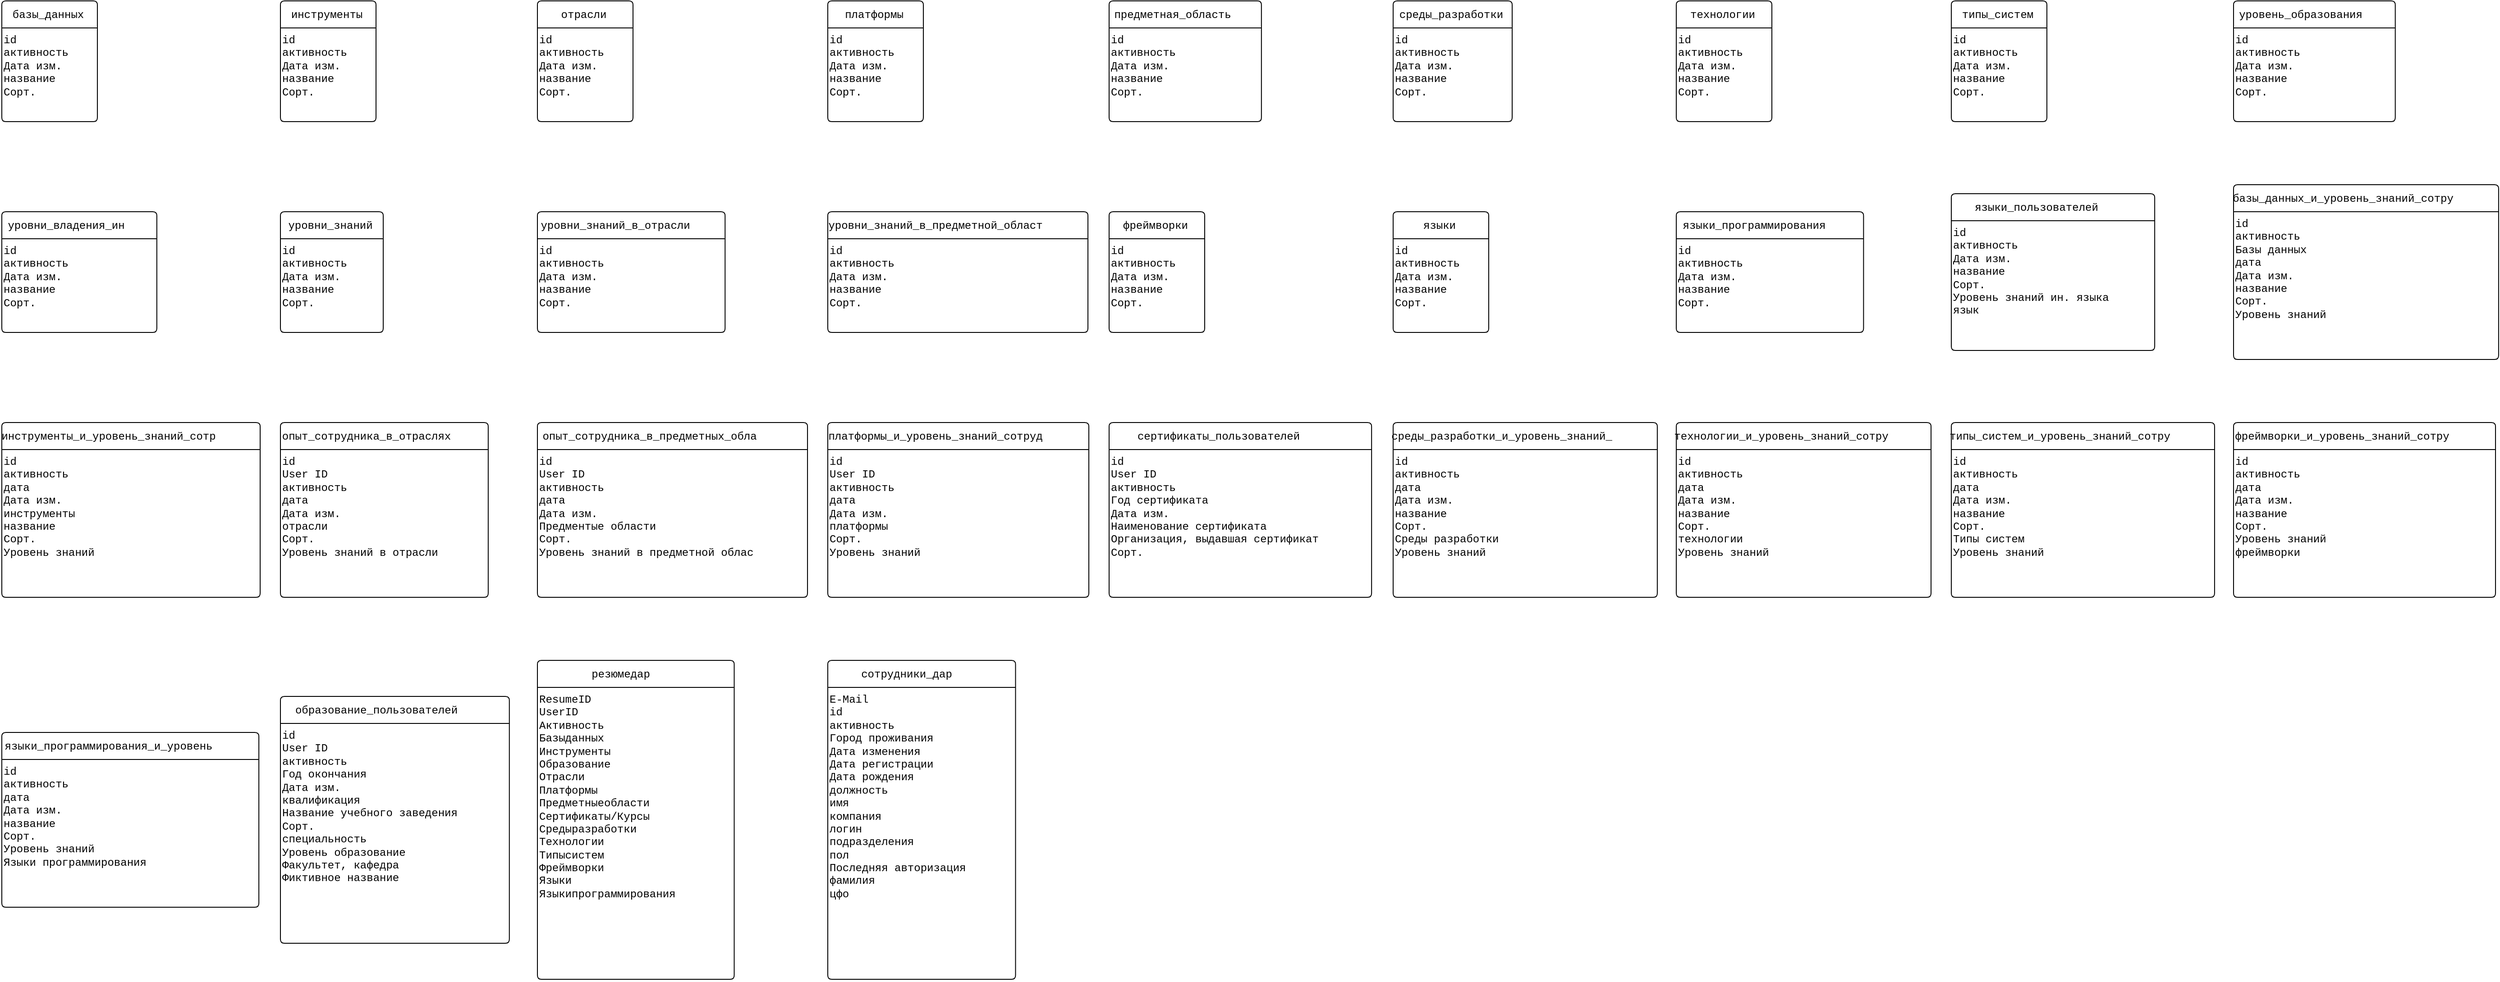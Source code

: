<mxfile version="24.6.4" type="device">
  <diagram name="Page 2" id="0">
    <mxGraphModel dx="2353" dy="2127" grid="1" gridSize="10" guides="1" tooltips="1" connect="1" arrows="1" fold="1" page="1" pageScale="1" pageWidth="827" pageHeight="1169" math="0" shadow="0">
      <root>
        <mxCell id="0" />
        <mxCell id="1" parent="0" />
        <mxCell id="2" style="graphMlID=entity0;gradientDirection=east;shape=swimlane;startSize=30;rounded=1;arcSize=5;collapsible=0;strokeWidth=1.0;swimlaneFillColor=#FFFFFF;" parent="1" vertex="1">
          <mxGeometry x="40" y="40" width="106" height="134" as="geometry" />
        </mxCell>
        <mxCell id="0.0.0" value="id&lt;br/&gt;активность&lt;br/&gt;Дата изм.&lt;br/&gt;название&lt;br/&gt;Сорт.&amp;#x9;&amp;#x9;&amp;#x9;&amp;#x9;&amp;#x9;&amp;#x9;" style="text;html=1;spacing=0;align=left;fontFamily=courier;fontSize=12;fontStyle=0;=center;swimlaneFillColor=#FFFFFF;" parent="2" vertex="1">
          <mxGeometry x="2" y="31.668" width="102" height="104" as="geometry" />
        </mxCell>
        <mxCell id="0.0.1" value="базы_данных" style="text;html=1;spacing=0;align=center;fontFamily=courier;fontSize=12;fontStyle=0;=center;swimlaneFillColor=#FFFFFF;" parent="2" vertex="1">
          <mxGeometry y="4" width="102" height="22" as="geometry" />
        </mxCell>
        <mxCell id="3" style="graphMlID=entity1;gradientDirection=east;shape=swimlane;startSize=30;rounded=1;arcSize=5;collapsible=0;strokeWidth=1.0;swimlaneFillColor=#FFFFFF;" parent="1" vertex="1">
          <mxGeometry x="2515" y="244" width="293.96" height="194" as="geometry" />
        </mxCell>
        <mxCell id="0.1.0" value="id&lt;br/&gt;активность&lt;br/&gt;Базы данных&lt;br/&gt;дата&lt;br/&gt;Дата изм.&lt;br/&gt;название&lt;br/&gt;Сорт.&lt;br/&gt;Уровень знаний&amp;#x9;&amp;#x9;&amp;#x9;&amp;#x9;&amp;#x9;&amp;#x9;" style="text;html=1;spacing=0;align=left;fontFamily=courier;fontSize=12;fontStyle=0;=center;swimlaneFillColor=#FFFFFF;" parent="3" vertex="1">
          <mxGeometry x="2" y="31.668" width="241" height="164" as="geometry" />
        </mxCell>
        <mxCell id="0.1.1" value="базы_данных_и_уровень_знаний_сотру" style="text;html=1;spacing=0;align=center;fontFamily=courier;fontSize=12;fontStyle=0;=center;swimlaneFillColor=#FFFFFF;" parent="3" vertex="1">
          <mxGeometry y="4" width="241" height="22" as="geometry" />
        </mxCell>
        <mxCell id="4" style="graphMlID=entity2;gradientDirection=east;shape=swimlane;startSize=30;rounded=1;arcSize=5;collapsible=0;strokeWidth=1.0;swimlaneFillColor=#FFFFFF;" parent="1" vertex="1">
          <mxGeometry x="349" y="40" width="106" height="134" as="geometry" />
        </mxCell>
        <mxCell id="0.2.0" value="id&lt;br/&gt;активность&lt;br/&gt;Дата изм.&lt;br/&gt;название&lt;br/&gt;Сорт.&amp;#x9;&amp;#x9;&amp;#x9;&amp;#x9;&amp;#x9;&amp;#x9;" style="text;html=1;spacing=0;align=left;fontFamily=courier;fontSize=12;fontStyle=0;=center;swimlaneFillColor=#FFFFFF;" parent="4" vertex="1">
          <mxGeometry x="2" y="31.668" width="102" height="104" as="geometry" />
        </mxCell>
        <mxCell id="0.2.1" value="инструменты" style="text;html=1;spacing=0;align=center;fontFamily=courier;fontSize=12;fontStyle=0;=center;swimlaneFillColor=#FFFFFF;" parent="4" vertex="1">
          <mxGeometry y="4" width="102" height="22" as="geometry" />
        </mxCell>
        <mxCell id="5" style="graphMlID=entity3;gradientDirection=east;shape=swimlane;startSize=30;rounded=1;arcSize=5;collapsible=0;strokeWidth=1.0;swimlaneFillColor=#FFFFFF;" parent="1" vertex="1">
          <mxGeometry x="40" y="508" width="286.52" height="194" as="geometry" />
        </mxCell>
        <mxCell id="0.3.0" value="id&lt;br/&gt;активность&lt;br/&gt;дата&lt;br/&gt;Дата изм.&lt;br/&gt;инструменты&lt;br/&gt;название&lt;br/&gt;Сорт.&lt;br/&gt;Уровень знаний&amp;#x9;&amp;#x9;&amp;#x9;&amp;#x9;&amp;#x9;&amp;#x9;" style="text;html=1;spacing=0;align=left;fontFamily=courier;fontSize=12;fontStyle=0;=center;swimlaneFillColor=#FFFFFF;" parent="5" vertex="1">
          <mxGeometry x="2" y="31.668" width="235" height="164" as="geometry" />
        </mxCell>
        <mxCell id="0.3.1" value="инструменты_и_уровень_знаний_сотр" style="text;html=1;spacing=0;align=center;fontFamily=courier;fontSize=12;fontStyle=0;=center;swimlaneFillColor=#FFFFFF;" parent="5" vertex="1">
          <mxGeometry y="4" width="235" height="22" as="geometry" />
        </mxCell>
        <mxCell id="6" style="graphMlID=entity4;gradientDirection=east;shape=swimlane;startSize=30;rounded=1;arcSize=5;collapsible=0;strokeWidth=1.0;swimlaneFillColor=#FFFFFF;" parent="1" vertex="1">
          <mxGeometry x="349" y="812" width="253.88" height="274" as="geometry" />
        </mxCell>
        <mxCell id="0.4.0" value="id&lt;br/&gt;User ID&lt;br/&gt;активность&lt;br/&gt;Год окончания&lt;br/&gt;Дата изм.&lt;br/&gt;квалификация&lt;br/&gt;Название учебного заведения&lt;br/&gt;Сорт.&lt;br/&gt;специальность&lt;br/&gt;Уровень образование&lt;br/&gt;Факультет, кафедра&lt;br/&gt;Фиктивное название&amp;#x9;&amp;#x9;&amp;#x9;&amp;#x9;&amp;#x9;&amp;#x9;" style="text;html=1;spacing=0;align=left;fontFamily=courier;fontSize=12;fontStyle=0;=center;swimlaneFillColor=#FFFFFF;" parent="6" vertex="1">
          <mxGeometry x="2" y="31.668" width="211" height="244" as="geometry" />
        </mxCell>
        <mxCell id="0.4.1" value="образование_пользователей" style="text;html=1;spacing=0;align=center;fontFamily=courier;fontSize=12;fontStyle=0;=center;swimlaneFillColor=#FFFFFF;" parent="6" vertex="1">
          <mxGeometry y="4" width="211" height="22" as="geometry" />
        </mxCell>
        <mxCell id="7" style="graphMlID=entity5;gradientDirection=east;shape=swimlane;startSize=30;rounded=1;arcSize=5;collapsible=0;strokeWidth=1.0;swimlaneFillColor=#FFFFFF;" parent="1" vertex="1">
          <mxGeometry x="349" y="508" width="230.44" height="194" as="geometry" />
        </mxCell>
        <mxCell id="0.5.0" value="id&lt;br/&gt;User ID&lt;br/&gt;активность&lt;br/&gt;дата&lt;br/&gt;Дата изм.&lt;br/&gt;отрасли&lt;br/&gt;Сорт.&lt;br/&gt;Уровень знаний в отрасли&amp;#x9;&amp;#x9;&amp;#x9;&amp;#x9;&amp;#x9;&amp;#x9;" style="text;html=1;spacing=0;align=left;fontFamily=courier;fontSize=12;fontStyle=0;=center;swimlaneFillColor=#FFFFFF;" parent="7" vertex="1">
          <mxGeometry x="2" y="31.668" width="189" height="164" as="geometry" />
        </mxCell>
        <mxCell id="0.5.1" value="опыт_сотрудника_в_отраслях" style="text;html=1;spacing=0;align=center;fontFamily=courier;fontSize=12;fontStyle=0;=center;swimlaneFillColor=#FFFFFF;" parent="7" vertex="1">
          <mxGeometry y="4" width="189" height="22" as="geometry" />
        </mxCell>
        <mxCell id="8" style="graphMlID=entity6;gradientDirection=east;shape=swimlane;startSize=30;rounded=1;arcSize=5;collapsible=0;strokeWidth=1.0;swimlaneFillColor=#FFFFFF;" parent="1" vertex="1">
          <mxGeometry x="634" y="508" width="299.52" height="194" as="geometry" />
        </mxCell>
        <mxCell id="0.6.0" value="id&lt;br/&gt;User ID&lt;br/&gt;активность&lt;br/&gt;дата&lt;br/&gt;Дата изм.&lt;br/&gt;Предментые области&lt;br/&gt;Сорт.&lt;br/&gt;Уровень знаний в предметной облас&amp;#x9;&amp;#x9;&amp;#x9;&amp;#x9;&amp;#x9;&amp;#x9;" style="text;html=1;spacing=0;align=left;fontFamily=courier;fontSize=12;fontStyle=0;=center;swimlaneFillColor=#FFFFFF;" parent="8" vertex="1">
          <mxGeometry x="2" y="31.668" width="248" height="164" as="geometry" />
        </mxCell>
        <mxCell id="0.6.1" value="опыт_сотрудника_в_предметных_обла" style="text;html=1;spacing=0;align=center;fontFamily=courier;fontSize=12;fontStyle=0;=center;swimlaneFillColor=#FFFFFF;" parent="8" vertex="1">
          <mxGeometry y="4" width="248" height="22" as="geometry" />
        </mxCell>
        <mxCell id="9" style="graphMlID=entity7;gradientDirection=east;shape=swimlane;startSize=30;rounded=1;arcSize=5;collapsible=0;strokeWidth=1.0;swimlaneFillColor=#FFFFFF;" parent="1" vertex="1">
          <mxGeometry x="634" y="40" width="106" height="134" as="geometry" />
        </mxCell>
        <mxCell id="0.7.0" value="id&lt;br/&gt;активность&lt;br/&gt;Дата изм.&lt;br/&gt;название&lt;br/&gt;Сорт.&amp;#x9;&amp;#x9;&amp;#x9;&amp;#x9;&amp;#x9;&amp;#x9;" style="text;html=1;spacing=0;align=left;fontFamily=courier;fontSize=12;fontStyle=0;=center;swimlaneFillColor=#FFFFFF;" parent="9" vertex="1">
          <mxGeometry x="2" y="31.668" width="102" height="104" as="geometry" />
        </mxCell>
        <mxCell id="0.7.1" value="отрасли" style="text;html=1;spacing=0;align=center;fontFamily=courier;fontSize=12;fontStyle=0;=center;swimlaneFillColor=#FFFFFF;" parent="9" vertex="1">
          <mxGeometry y="4" width="102" height="22" as="geometry" />
        </mxCell>
        <mxCell id="10" style="graphMlID=entity8;gradientDirection=east;shape=swimlane;startSize=30;rounded=1;arcSize=5;collapsible=0;strokeWidth=1.0;swimlaneFillColor=#FFFFFF;" parent="1" vertex="1">
          <mxGeometry x="956" y="40" width="106" height="134" as="geometry" />
        </mxCell>
        <mxCell id="0.8.0" value="id&lt;br/&gt;активность&lt;br/&gt;Дата изм.&lt;br/&gt;название&lt;br/&gt;Сорт.&amp;#x9;&amp;#x9;&amp;#x9;&amp;#x9;&amp;#x9;&amp;#x9;" style="text;html=1;spacing=0;align=left;fontFamily=courier;fontSize=12;fontStyle=0;=center;swimlaneFillColor=#FFFFFF;" parent="10" vertex="1">
          <mxGeometry x="2" y="31.668" width="102" height="104" as="geometry" />
        </mxCell>
        <mxCell id="0.8.1" value="платформы" style="text;html=1;spacing=0;align=center;fontFamily=courier;fontSize=12;fontStyle=0;=center;swimlaneFillColor=#FFFFFF;" parent="10" vertex="1">
          <mxGeometry y="4" width="102" height="22" as="geometry" />
        </mxCell>
        <mxCell id="11" style="graphMlID=entity9;gradientDirection=east;shape=swimlane;startSize=30;rounded=1;arcSize=5;collapsible=0;strokeWidth=1.0;swimlaneFillColor=#FFFFFF;" parent="1" vertex="1">
          <mxGeometry x="956" y="508" width="289.52" height="194" as="geometry" />
        </mxCell>
        <mxCell id="0.9.0" value="id&lt;br/&gt;User ID&lt;br/&gt;активность&lt;br/&gt;дата&lt;br/&gt;Дата изм.&lt;br/&gt;платформы&lt;br/&gt;Сорт.&lt;br/&gt;Уровень знаний&amp;#x9;&amp;#x9;&amp;#x9;&amp;#x9;&amp;#x9;&amp;#x9;" style="text;html=1;spacing=0;align=left;fontFamily=courier;fontSize=12;fontStyle=0;=center;swimlaneFillColor=#FFFFFF;" parent="11" vertex="1">
          <mxGeometry x="2" y="31.668" width="238" height="164" as="geometry" />
        </mxCell>
        <mxCell id="0.9.1" value="платформы_и_уровень_знаний_сотруд" style="text;html=1;spacing=0;align=center;fontFamily=courier;fontSize=12;fontStyle=0;=center;swimlaneFillColor=#FFFFFF;" parent="11" vertex="1">
          <mxGeometry y="4" width="238" height="22" as="geometry" />
        </mxCell>
        <mxCell id="12" style="graphMlID=entity10;gradientDirection=east;shape=swimlane;startSize=30;rounded=1;arcSize=5;collapsible=0;strokeWidth=1.0;swimlaneFillColor=#FFFFFF;" parent="1" vertex="1">
          <mxGeometry x="1268" y="40" width="168.92" height="134" as="geometry" />
        </mxCell>
        <mxCell id="0.10.0" value="id&lt;br/&gt;активность&lt;br/&gt;Дата изм.&lt;br/&gt;название&lt;br/&gt;Сорт.&amp;#x9;&amp;#x9;&amp;#x9;&amp;#x9;&amp;#x9;&amp;#x9;" style="text;html=1;spacing=0;align=left;fontFamily=courier;fontSize=12;fontStyle=0;=center;swimlaneFillColor=#FFFFFF;" parent="12" vertex="1">
          <mxGeometry x="2" y="31.668" width="139" height="104" as="geometry" />
        </mxCell>
        <mxCell id="0.10.1" value="предметная_область" style="text;html=1;spacing=0;align=center;fontFamily=courier;fontSize=12;fontStyle=0;=center;swimlaneFillColor=#FFFFFF;" parent="12" vertex="1">
          <mxGeometry y="4" width="139" height="22" as="geometry" />
        </mxCell>
        <mxCell id="13" style="graphMlID=entity11;gradientDirection=east;shape=swimlane;startSize=30;rounded=1;arcSize=5;collapsible=0;strokeWidth=1.0;swimlaneFillColor=#FFFFFF;" parent="1" vertex="1">
          <mxGeometry x="634" y="772" width="218.24" height="354" as="geometry" />
        </mxCell>
        <mxCell id="0.11.0" value="ResumeID&lt;br/&gt;UserID&lt;br/&gt;Активность&lt;br/&gt;Базыданных&lt;br/&gt;Инструменты&lt;br/&gt;Образование&lt;br/&gt;Отрасли&lt;br/&gt;Платформы&lt;br/&gt;Предметныеобласти&lt;br/&gt;Сертификаты/Курсы&lt;br/&gt;Средыразработки&lt;br/&gt;Технологии&lt;br/&gt;Типысистем&lt;br/&gt;Фреймворки&lt;br/&gt;Языки&lt;br/&gt;Языкипрограммирования&amp;#x9;&amp;#x9;&amp;#x9;&amp;#x9;&amp;#x9;&amp;#x9;" style="text;html=1;spacing=0;align=left;fontFamily=courier;fontSize=12;fontStyle=0;=center;swimlaneFillColor=#FFFFFF;" parent="13" vertex="1">
          <mxGeometry x="2" y="31.668" width="184" height="324" as="geometry" />
        </mxCell>
        <mxCell id="0.11.1" value="резюмедар" style="text;html=1;spacing=0;align=center;fontFamily=courier;fontSize=12;fontStyle=0;=center;swimlaneFillColor=#FFFFFF;" parent="13" vertex="1">
          <mxGeometry y="4" width="184" height="22" as="geometry" />
        </mxCell>
        <mxCell id="14" style="graphMlID=entity12;gradientDirection=east;shape=swimlane;startSize=30;rounded=1;arcSize=5;collapsible=0;strokeWidth=1.0;swimlaneFillColor=#FFFFFF;" parent="1" vertex="1">
          <mxGeometry x="1268" y="508" width="291.08" height="194" as="geometry" />
        </mxCell>
        <mxCell id="0.12.0" value="id&lt;br/&gt;User ID&lt;br/&gt;активность&lt;br/&gt;Год сертификата&lt;br/&gt;Дата изм.&lt;br/&gt;Наименование сертификата&lt;br/&gt;Организация, выдавшая сертификат&lt;br/&gt;Сорт.&amp;#x9;&amp;#x9;&amp;#x9;&amp;#x9;&amp;#x9;&amp;#x9;" style="text;html=1;spacing=0;align=left;fontFamily=courier;fontSize=12;fontStyle=0;=center;swimlaneFillColor=#FFFFFF;" parent="14" vertex="1">
          <mxGeometry x="2" y="31.668" width="241" height="164" as="geometry" />
        </mxCell>
        <mxCell id="0.12.1" value="сертификаты_пользователей" style="text;html=1;spacing=0;align=center;fontFamily=courier;fontSize=12;fontStyle=0;=center;swimlaneFillColor=#FFFFFF;" parent="14" vertex="1">
          <mxGeometry y="4" width="241" height="22" as="geometry" />
        </mxCell>
        <mxCell id="15" style="graphMlID=entity13;gradientDirection=east;shape=swimlane;startSize=30;rounded=1;arcSize=5;collapsible=0;strokeWidth=1.0;swimlaneFillColor=#FFFFFF;" parent="1" vertex="1">
          <mxGeometry x="956" y="772" width="208.24" height="354" as="geometry" />
        </mxCell>
        <mxCell id="0.13.0" value="E-Mail&lt;br/&gt;id&lt;br/&gt;активность&lt;br/&gt;Город проживания&lt;br/&gt;Дата изменения&lt;br/&gt;Дата регистрации&lt;br/&gt;Дата рождения&lt;br/&gt;должность&lt;br/&gt;имя&lt;br/&gt;компания&lt;br/&gt;логин&lt;br/&gt;подразделения&lt;br/&gt;пол&lt;br/&gt;Последняя авторизация&lt;br/&gt;фамилия&lt;br/&gt;цфо&amp;#x9;&amp;#x9;&amp;#x9;&amp;#x9;&amp;#x9;&amp;#x9;" style="text;html=1;spacing=0;align=left;fontFamily=courier;fontSize=12;fontStyle=0;=center;swimlaneFillColor=#FFFFFF;" parent="15" vertex="1">
          <mxGeometry x="2" y="31.668" width="174" height="324" as="geometry" />
        </mxCell>
        <mxCell id="0.13.1" value="сотрудники_дар" style="text;html=1;spacing=0;align=center;fontFamily=courier;fontSize=12;fontStyle=0;=center;swimlaneFillColor=#FFFFFF;" parent="15" vertex="1">
          <mxGeometry y="4" width="174" height="22" as="geometry" />
        </mxCell>
        <mxCell id="16" style="graphMlID=entity14;gradientDirection=east;shape=swimlane;startSize=30;rounded=1;arcSize=5;collapsible=0;strokeWidth=1.0;swimlaneFillColor=#FFFFFF;" parent="1" vertex="1">
          <mxGeometry x="1583" y="40" width="132" height="134" as="geometry" />
        </mxCell>
        <mxCell id="0.14.0" value="id&lt;br/&gt;активность&lt;br/&gt;Дата изм.&lt;br/&gt;название&lt;br/&gt;Сорт.&amp;#x9;&amp;#x9;&amp;#x9;&amp;#x9;&amp;#x9;&amp;#x9;" style="text;html=1;spacing=0;align=left;fontFamily=courier;fontSize=12;fontStyle=0;=center;swimlaneFillColor=#FFFFFF;" parent="16" vertex="1">
          <mxGeometry x="2" y="31.668" width="128" height="104" as="geometry" />
        </mxCell>
        <mxCell id="0.14.1" value="среды_разработки" style="text;html=1;spacing=0;align=center;fontFamily=courier;fontSize=12;fontStyle=0;=center;swimlaneFillColor=#FFFFFF;" parent="16" vertex="1">
          <mxGeometry y="4" width="128" height="22" as="geometry" />
        </mxCell>
        <mxCell id="17" style="graphMlID=entity15;gradientDirection=east;shape=swimlane;startSize=30;rounded=1;arcSize=5;collapsible=0;strokeWidth=1.0;swimlaneFillColor=#FFFFFF;" parent="1" vertex="1">
          <mxGeometry x="1583" y="508" width="292.96" height="194" as="geometry" />
        </mxCell>
        <mxCell id="0.15.0" value="id&lt;br/&gt;активность&lt;br/&gt;дата&lt;br/&gt;Дата изм.&lt;br/&gt;название&lt;br/&gt;Сорт.&lt;br/&gt;Среды разработки&lt;br/&gt;Уровень знаний&amp;#x9;&amp;#x9;&amp;#x9;&amp;#x9;&amp;#x9;&amp;#x9;" style="text;html=1;spacing=0;align=left;fontFamily=courier;fontSize=12;fontStyle=0;=center;swimlaneFillColor=#FFFFFF;" parent="17" vertex="1">
          <mxGeometry x="2" y="31.668" width="240" height="164" as="geometry" />
        </mxCell>
        <mxCell id="0.15.1" value="среды_разработки_и_уровень_знаний_" style="text;html=1;spacing=0;align=center;fontFamily=courier;fontSize=12;fontStyle=0;=center;swimlaneFillColor=#FFFFFF;" parent="17" vertex="1">
          <mxGeometry y="4" width="240" height="22" as="geometry" />
        </mxCell>
        <mxCell id="18" style="graphMlID=entity16;gradientDirection=east;shape=swimlane;startSize=30;rounded=1;arcSize=5;collapsible=0;strokeWidth=1.0;swimlaneFillColor=#FFFFFF;" parent="1" vertex="1">
          <mxGeometry x="1897" y="40" width="106" height="134" as="geometry" />
        </mxCell>
        <mxCell id="0.16.0" value="id&lt;br/&gt;активность&lt;br/&gt;Дата изм.&lt;br/&gt;название&lt;br/&gt;Сорт.&amp;#x9;&amp;#x9;&amp;#x9;&amp;#x9;&amp;#x9;&amp;#x9;" style="text;html=1;spacing=0;align=left;fontFamily=courier;fontSize=12;fontStyle=0;=center;swimlaneFillColor=#FFFFFF;" parent="18" vertex="1">
          <mxGeometry x="2" y="31.668" width="102" height="104" as="geometry" />
        </mxCell>
        <mxCell id="0.16.1" value="технологии" style="text;html=1;spacing=0;align=center;fontFamily=courier;fontSize=12;fontStyle=0;=center;swimlaneFillColor=#FFFFFF;" parent="18" vertex="1">
          <mxGeometry y="4" width="102" height="22" as="geometry" />
        </mxCell>
        <mxCell id="19" style="graphMlID=entity17;gradientDirection=east;shape=swimlane;startSize=30;rounded=1;arcSize=5;collapsible=0;strokeWidth=1.0;swimlaneFillColor=#FFFFFF;" parent="1" vertex="1">
          <mxGeometry x="1897" y="508" width="282.52" height="194" as="geometry" />
        </mxCell>
        <mxCell id="0.17.0" value="id&lt;br/&gt;активность&lt;br/&gt;дата&lt;br/&gt;Дата изм.&lt;br/&gt;название&lt;br/&gt;Сорт.&lt;br/&gt;технологии&lt;br/&gt;Уровень знаний&amp;#x9;&amp;#x9;&amp;#x9;&amp;#x9;&amp;#x9;&amp;#x9;" style="text;html=1;spacing=0;align=left;fontFamily=courier;fontSize=12;fontStyle=0;=center;swimlaneFillColor=#FFFFFF;" parent="19" vertex="1">
          <mxGeometry x="2" y="31.668" width="231" height="164" as="geometry" />
        </mxCell>
        <mxCell id="0.17.1" value="технологии_и_уровень_знаний_сотру" style="text;html=1;spacing=0;align=center;fontFamily=courier;fontSize=12;fontStyle=0;=center;swimlaneFillColor=#FFFFFF;" parent="19" vertex="1">
          <mxGeometry y="4" width="231" height="22" as="geometry" />
        </mxCell>
        <mxCell id="20" style="graphMlID=entity18;gradientDirection=east;shape=swimlane;startSize=30;rounded=1;arcSize=5;collapsible=0;strokeWidth=1.0;swimlaneFillColor=#FFFFFF;" parent="1" vertex="1">
          <mxGeometry x="2202" y="40" width="106" height="134" as="geometry" />
        </mxCell>
        <mxCell id="0.18.0" value="id&lt;br/&gt;активность&lt;br/&gt;Дата изм.&lt;br/&gt;название&lt;br/&gt;Сорт.&amp;#x9;&amp;#x9;&amp;#x9;&amp;#x9;&amp;#x9;&amp;#x9;" style="text;html=1;spacing=0;align=left;fontFamily=courier;fontSize=12;fontStyle=0;=center;swimlaneFillColor=#FFFFFF;" parent="20" vertex="1">
          <mxGeometry x="2" y="31.668" width="102" height="104" as="geometry" />
        </mxCell>
        <mxCell id="0.18.1" value="типы_систем" style="text;html=1;spacing=0;align=center;fontFamily=courier;fontSize=12;fontStyle=0;=center;swimlaneFillColor=#FFFFFF;" parent="20" vertex="1">
          <mxGeometry y="4" width="102" height="22" as="geometry" />
        </mxCell>
        <mxCell id="21" style="graphMlID=entity19;gradientDirection=east;shape=swimlane;startSize=30;rounded=1;arcSize=5;collapsible=0;strokeWidth=1.0;swimlaneFillColor=#FFFFFF;" parent="1" vertex="1">
          <mxGeometry x="2202" y="508" width="291.96" height="194" as="geometry" />
        </mxCell>
        <mxCell id="0.19.0" value="id&lt;br/&gt;активность&lt;br/&gt;дата&lt;br/&gt;Дата изм.&lt;br/&gt;название&lt;br/&gt;Сорт.&lt;br/&gt;Типы систем&lt;br/&gt;Уровень знаний&amp;#x9;&amp;#x9;&amp;#x9;&amp;#x9;&amp;#x9;&amp;#x9;" style="text;html=1;spacing=0;align=left;fontFamily=courier;fontSize=12;fontStyle=0;=center;swimlaneFillColor=#FFFFFF;" parent="21" vertex="1">
          <mxGeometry x="2" y="31.668" width="239" height="164" as="geometry" />
        </mxCell>
        <mxCell id="0.19.1" value="типы_систем_и_уровень_знаний_сотру" style="text;html=1;spacing=0;align=center;fontFamily=courier;fontSize=12;fontStyle=0;=center;swimlaneFillColor=#FFFFFF;" parent="21" vertex="1">
          <mxGeometry y="4" width="239" height="22" as="geometry" />
        </mxCell>
        <mxCell id="22" style="graphMlID=entity20;gradientDirection=east;shape=swimlane;startSize=30;rounded=1;arcSize=5;collapsible=0;strokeWidth=1.0;swimlaneFillColor=#FFFFFF;" parent="1" vertex="1">
          <mxGeometry x="2515" y="40" width="179.36" height="134" as="geometry" />
        </mxCell>
        <mxCell id="0.20.0" value="id&lt;br/&gt;активность&lt;br/&gt;Дата изм.&lt;br/&gt;название&lt;br/&gt;Сорт.&amp;#x9;&amp;#x9;&amp;#x9;&amp;#x9;&amp;#x9;&amp;#x9;" style="text;html=1;spacing=0;align=left;fontFamily=courier;fontSize=12;fontStyle=0;=center;swimlaneFillColor=#FFFFFF;" parent="22" vertex="1">
          <mxGeometry x="2" y="31.668" width="148" height="104" as="geometry" />
        </mxCell>
        <mxCell id="0.20.1" value="уровень_образования" style="text;html=1;spacing=0;align=center;fontFamily=courier;fontSize=12;fontStyle=0;=center;swimlaneFillColor=#FFFFFF;" parent="22" vertex="1">
          <mxGeometry y="4" width="148" height="22" as="geometry" />
        </mxCell>
        <mxCell id="23" style="graphMlID=entity21;gradientDirection=east;shape=swimlane;startSize=30;rounded=1;arcSize=5;collapsible=0;strokeWidth=1.0;swimlaneFillColor=#FFFFFF;" parent="1" vertex="1">
          <mxGeometry x="40" y="274" width="171.92" height="134" as="geometry" />
        </mxCell>
        <mxCell id="0.21.0" value="id&lt;br/&gt;активность&lt;br/&gt;Дата изм.&lt;br/&gt;название&lt;br/&gt;Сорт.&amp;#x9;&amp;#x9;&amp;#x9;&amp;#x9;&amp;#x9;&amp;#x9;" style="text;html=1;spacing=0;align=left;fontFamily=courier;fontSize=12;fontStyle=0;=center;swimlaneFillColor=#FFFFFF;" parent="23" vertex="1">
          <mxGeometry x="2" y="31.668" width="142" height="104" as="geometry" />
        </mxCell>
        <mxCell id="0.21.1" value="уровни_владения_ин" style="text;html=1;spacing=0;align=center;fontFamily=courier;fontSize=12;fontStyle=0;=center;swimlaneFillColor=#FFFFFF;" parent="23" vertex="1">
          <mxGeometry y="4" width="142" height="22" as="geometry" />
        </mxCell>
        <mxCell id="24" style="graphMlID=entity22;gradientDirection=east;shape=swimlane;startSize=30;rounded=1;arcSize=5;collapsible=0;strokeWidth=1.0;swimlaneFillColor=#FFFFFF;" parent="1" vertex="1">
          <mxGeometry x="349" y="274" width="114" height="134" as="geometry" />
        </mxCell>
        <mxCell id="0.22.0" value="id&lt;br/&gt;активность&lt;br/&gt;Дата изм.&lt;br/&gt;название&lt;br/&gt;Сорт.&amp;#x9;&amp;#x9;&amp;#x9;&amp;#x9;&amp;#x9;&amp;#x9;" style="text;html=1;spacing=0;align=left;fontFamily=courier;fontSize=12;fontStyle=0;=center;swimlaneFillColor=#FFFFFF;" parent="24" vertex="1">
          <mxGeometry x="2" y="31.668" width="110" height="104" as="geometry" />
        </mxCell>
        <mxCell id="0.22.1" value="уровни_знаний" style="text;html=1;spacing=0;align=center;fontFamily=courier;fontSize=12;fontStyle=0;=center;swimlaneFillColor=#FFFFFF;" parent="24" vertex="1">
          <mxGeometry y="4" width="110" height="22" as="geometry" />
        </mxCell>
        <mxCell id="25" style="graphMlID=entity23;gradientDirection=east;shape=swimlane;startSize=30;rounded=1;arcSize=5;collapsible=0;strokeWidth=1.0;swimlaneFillColor=#FFFFFF;" parent="1" vertex="1">
          <mxGeometry x="634" y="274" width="208.12" height="134" as="geometry" />
        </mxCell>
        <mxCell id="0.23.0" value="id&lt;br/&gt;активность&lt;br/&gt;Дата изм.&lt;br/&gt;название&lt;br/&gt;Сорт.&amp;#x9;&amp;#x9;&amp;#x9;&amp;#x9;&amp;#x9;&amp;#x9;" style="text;html=1;spacing=0;align=left;fontFamily=courier;fontSize=12;fontStyle=0;=center;swimlaneFillColor=#FFFFFF;" parent="25" vertex="1">
          <mxGeometry x="2" y="31.668" width="171" height="104" as="geometry" />
        </mxCell>
        <mxCell id="0.23.1" value="уровни_знаний_в_отрасли" style="text;html=1;spacing=0;align=center;fontFamily=courier;fontSize=12;fontStyle=0;=center;swimlaneFillColor=#FFFFFF;" parent="25" vertex="1">
          <mxGeometry y="4" width="171" height="22" as="geometry" />
        </mxCell>
        <mxCell id="26" style="graphMlID=entity24;gradientDirection=east;shape=swimlane;startSize=30;rounded=1;arcSize=5;collapsible=0;strokeWidth=1.0;swimlaneFillColor=#FFFFFF;" parent="1" vertex="1">
          <mxGeometry x="956" y="274" width="288.52" height="134" as="geometry" />
        </mxCell>
        <mxCell id="0.24.0" value="id&lt;br/&gt;активность&lt;br/&gt;Дата изм.&lt;br/&gt;название&lt;br/&gt;Сорт.&amp;#x9;&amp;#x9;&amp;#x9;&amp;#x9;&amp;#x9;&amp;#x9;" style="text;html=1;spacing=0;align=left;fontFamily=courier;fontSize=12;fontStyle=0;=center;swimlaneFillColor=#FFFFFF;" parent="26" vertex="1">
          <mxGeometry x="2" y="31.668" width="237" height="104" as="geometry" />
        </mxCell>
        <mxCell id="0.24.1" value="уровни_знаний_в_предметной_област" style="text;html=1;spacing=0;align=center;fontFamily=courier;fontSize=12;fontStyle=0;=center;swimlaneFillColor=#FFFFFF;" parent="26" vertex="1">
          <mxGeometry y="4" width="237" height="22" as="geometry" />
        </mxCell>
        <mxCell id="27" style="graphMlID=entity25;gradientDirection=east;shape=swimlane;startSize=30;rounded=1;arcSize=5;collapsible=0;strokeWidth=1.0;swimlaneFillColor=#FFFFFF;" parent="1" vertex="1">
          <mxGeometry x="1268" y="274" width="106" height="134" as="geometry" />
        </mxCell>
        <mxCell id="0.25.0" value="id&lt;br/&gt;активность&lt;br/&gt;Дата изм.&lt;br/&gt;название&lt;br/&gt;Сорт.&amp;#x9;&amp;#x9;&amp;#x9;&amp;#x9;&amp;#x9;&amp;#x9;" style="text;html=1;spacing=0;align=left;fontFamily=courier;fontSize=12;fontStyle=0;=center;swimlaneFillColor=#FFFFFF;" parent="27" vertex="1">
          <mxGeometry x="2" y="31.668" width="102" height="104" as="geometry" />
        </mxCell>
        <mxCell id="0.25.1" value="фреймворки" style="text;html=1;spacing=0;align=center;fontFamily=courier;fontSize=12;fontStyle=0;=center;swimlaneFillColor=#FFFFFF;" parent="27" vertex="1">
          <mxGeometry y="4" width="102" height="22" as="geometry" />
        </mxCell>
        <mxCell id="28" style="graphMlID=entity26;gradientDirection=east;shape=swimlane;startSize=30;rounded=1;arcSize=5;collapsible=0;strokeWidth=1.0;swimlaneFillColor=#FFFFFF;" parent="1" vertex="1">
          <mxGeometry x="2515" y="508" width="290.52" height="194" as="geometry" />
        </mxCell>
        <mxCell id="0.26.0" value="id&lt;br/&gt;активность&lt;br/&gt;дата&lt;br/&gt;Дата изм.&lt;br/&gt;название&lt;br/&gt;Сорт.&lt;br/&gt;Уровень знаний&lt;br/&gt;фреймворки&amp;#x9;&amp;#x9;&amp;#x9;&amp;#x9;&amp;#x9;&amp;#x9;" style="text;html=1;spacing=0;align=left;fontFamily=courier;fontSize=12;fontStyle=0;=center;swimlaneFillColor=#FFFFFF;" parent="28" vertex="1">
          <mxGeometry x="2" y="31.668" width="239" height="164" as="geometry" />
        </mxCell>
        <mxCell id="0.26.1" value="фреймворки_и_уровень_знаний_сотру" style="text;html=1;spacing=0;align=center;fontFamily=courier;fontSize=12;fontStyle=0;=center;swimlaneFillColor=#FFFFFF;" parent="28" vertex="1">
          <mxGeometry y="4" width="239" height="22" as="geometry" />
        </mxCell>
        <mxCell id="29" style="graphMlID=entity27;gradientDirection=east;shape=swimlane;startSize=30;rounded=1;arcSize=5;collapsible=0;strokeWidth=1.0;swimlaneFillColor=#FFFFFF;" parent="1" vertex="1">
          <mxGeometry x="1583" y="274" width="106" height="134" as="geometry" />
        </mxCell>
        <mxCell id="0.27.0" value="id&lt;br/&gt;активность&lt;br/&gt;Дата изм.&lt;br/&gt;название&lt;br/&gt;Сорт.&amp;#x9;&amp;#x9;&amp;#x9;&amp;#x9;&amp;#x9;&amp;#x9;" style="text;html=1;spacing=0;align=left;fontFamily=courier;fontSize=12;fontStyle=0;=center;swimlaneFillColor=#FFFFFF;" parent="29" vertex="1">
          <mxGeometry x="2" y="31.668" width="102" height="104" as="geometry" />
        </mxCell>
        <mxCell id="0.27.1" value="языки" style="text;html=1;spacing=0;align=center;fontFamily=courier;fontSize=12;fontStyle=0;=center;swimlaneFillColor=#FFFFFF;" parent="29" vertex="1">
          <mxGeometry y="4" width="102" height="22" as="geometry" />
        </mxCell>
        <mxCell id="30" style="graphMlID=entity28;gradientDirection=east;shape=swimlane;startSize=30;rounded=1;arcSize=5;collapsible=0;strokeWidth=1.0;swimlaneFillColor=#FFFFFF;" parent="1" vertex="1">
          <mxGeometry x="2202" y="254" width="225.56" height="174" as="geometry" />
        </mxCell>
        <mxCell id="0.28.0" value="id&lt;br/&gt;активность&lt;br/&gt;Дата изм.&lt;br/&gt;название&lt;br/&gt;Сорт.&lt;br/&gt;Уровень знаний ин. языка&lt;br/&gt;язык&amp;#x9;&amp;#x9;&amp;#x9;&amp;#x9;&amp;#x9;&amp;#x9;" style="text;html=1;spacing=0;align=left;fontFamily=courier;fontSize=12;fontStyle=0;=center;swimlaneFillColor=#FFFFFF;" parent="30" vertex="1">
          <mxGeometry x="2" y="31.668" width="187" height="144" as="geometry" />
        </mxCell>
        <mxCell id="0.28.1" value="языки_пользователей" style="text;html=1;spacing=0;align=center;fontFamily=courier;fontSize=12;fontStyle=0;=center;swimlaneFillColor=#FFFFFF;" parent="30" vertex="1">
          <mxGeometry y="4" width="187" height="22" as="geometry" />
        </mxCell>
        <mxCell id="31" style="graphMlID=entity29;gradientDirection=east;shape=swimlane;startSize=30;rounded=1;arcSize=5;collapsible=0;strokeWidth=1.0;swimlaneFillColor=#FFFFFF;" parent="1" vertex="1">
          <mxGeometry x="1897" y="274" width="207.68" height="134" as="geometry" />
        </mxCell>
        <mxCell id="0.29.0" value="id&lt;br/&gt;активность&lt;br/&gt;Дата изм.&lt;br/&gt;название&lt;br/&gt;Сорт.&amp;#x9;&amp;#x9;&amp;#x9;&amp;#x9;&amp;#x9;&amp;#x9;" style="text;html=1;spacing=0;align=left;fontFamily=courier;fontSize=12;fontStyle=0;=center;swimlaneFillColor=#FFFFFF;" parent="31" vertex="1">
          <mxGeometry x="2" y="31.668" width="172" height="104" as="geometry" />
        </mxCell>
        <mxCell id="0.29.1" value="языки_программирования" style="text;html=1;spacing=0;align=center;fontFamily=courier;fontSize=12;fontStyle=0;=center;swimlaneFillColor=#FFFFFF;" parent="31" vertex="1">
          <mxGeometry y="4" width="172" height="22" as="geometry" />
        </mxCell>
        <mxCell id="32" style="graphMlID=entity30;gradientDirection=east;shape=swimlane;startSize=30;rounded=1;arcSize=5;collapsible=0;strokeWidth=1.0;swimlaneFillColor=#FFFFFF;" parent="1" vertex="1">
          <mxGeometry x="40" y="852" width="285.08" height="194" as="geometry" />
        </mxCell>
        <mxCell id="0.30.0" value="id&lt;br/&gt;активность&lt;br/&gt;дата&lt;br/&gt;Дата изм.&lt;br/&gt;название&lt;br/&gt;Сорт.&lt;br/&gt;Уровень знаний&lt;br/&gt;Языки программирования&amp;#x9;&amp;#x9;&amp;#x9;&amp;#x9;&amp;#x9;&amp;#x9;" style="text;html=1;spacing=0;align=left;fontFamily=courier;fontSize=12;fontStyle=0;=center;swimlaneFillColor=#FFFFFF;" parent="32" vertex="1">
          <mxGeometry x="2" y="31.668" width="235" height="164" as="geometry" />
        </mxCell>
        <mxCell id="0.30.1" value="языки_программирования_и_уровень" style="text;html=1;spacing=0;align=center;fontFamily=courier;fontSize=12;fontStyle=0;=center;swimlaneFillColor=#FFFFFF;" parent="32" vertex="1">
          <mxGeometry y="4" width="235" height="22" as="geometry" />
        </mxCell>
      </root>
    </mxGraphModel>
  </diagram>
</mxfile>
